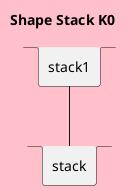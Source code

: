 {
  "sha1": "llcll8a5kogtfqx8rrwakni7p8mthci",
  "insertion": {
    "when": "2024-06-03T18:59:34.264Z",
    "url": "https://forum.plantuml.net/11776/shape-issue-on-stack-element-deployement-diagram-on-v1-2020",
    "user": "plantuml@gmail.com"
  }
}
@startuml
scale 1
skinparam BackgroundColor pink
title Shape Stack **K0**
stack stack1
stack stack {
}
stack1--stack
@enduml
